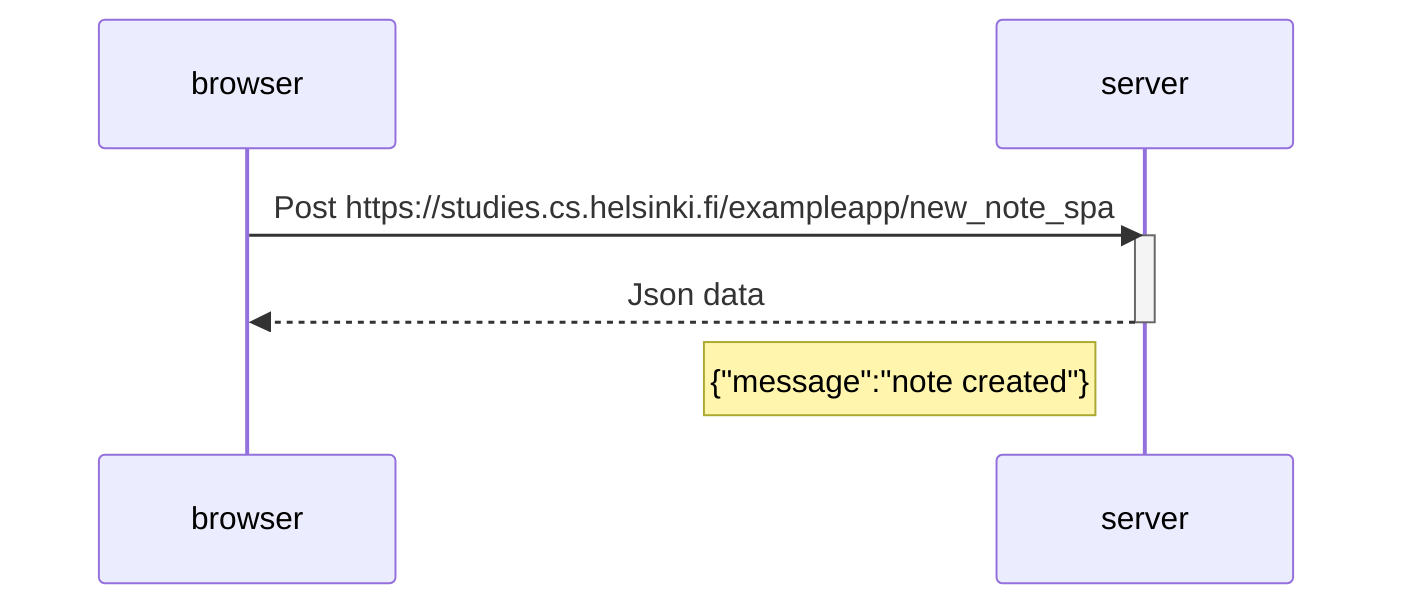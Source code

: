 sequenceDiagram
    participant browser
    participant server


    browser->>server: Post https://studies.cs.helsinki.fi/exampleapp/new_note_spa
    activate server
    server-->>browser: Json data
    deactivate server

    Note left of server: {"message":"note created"}